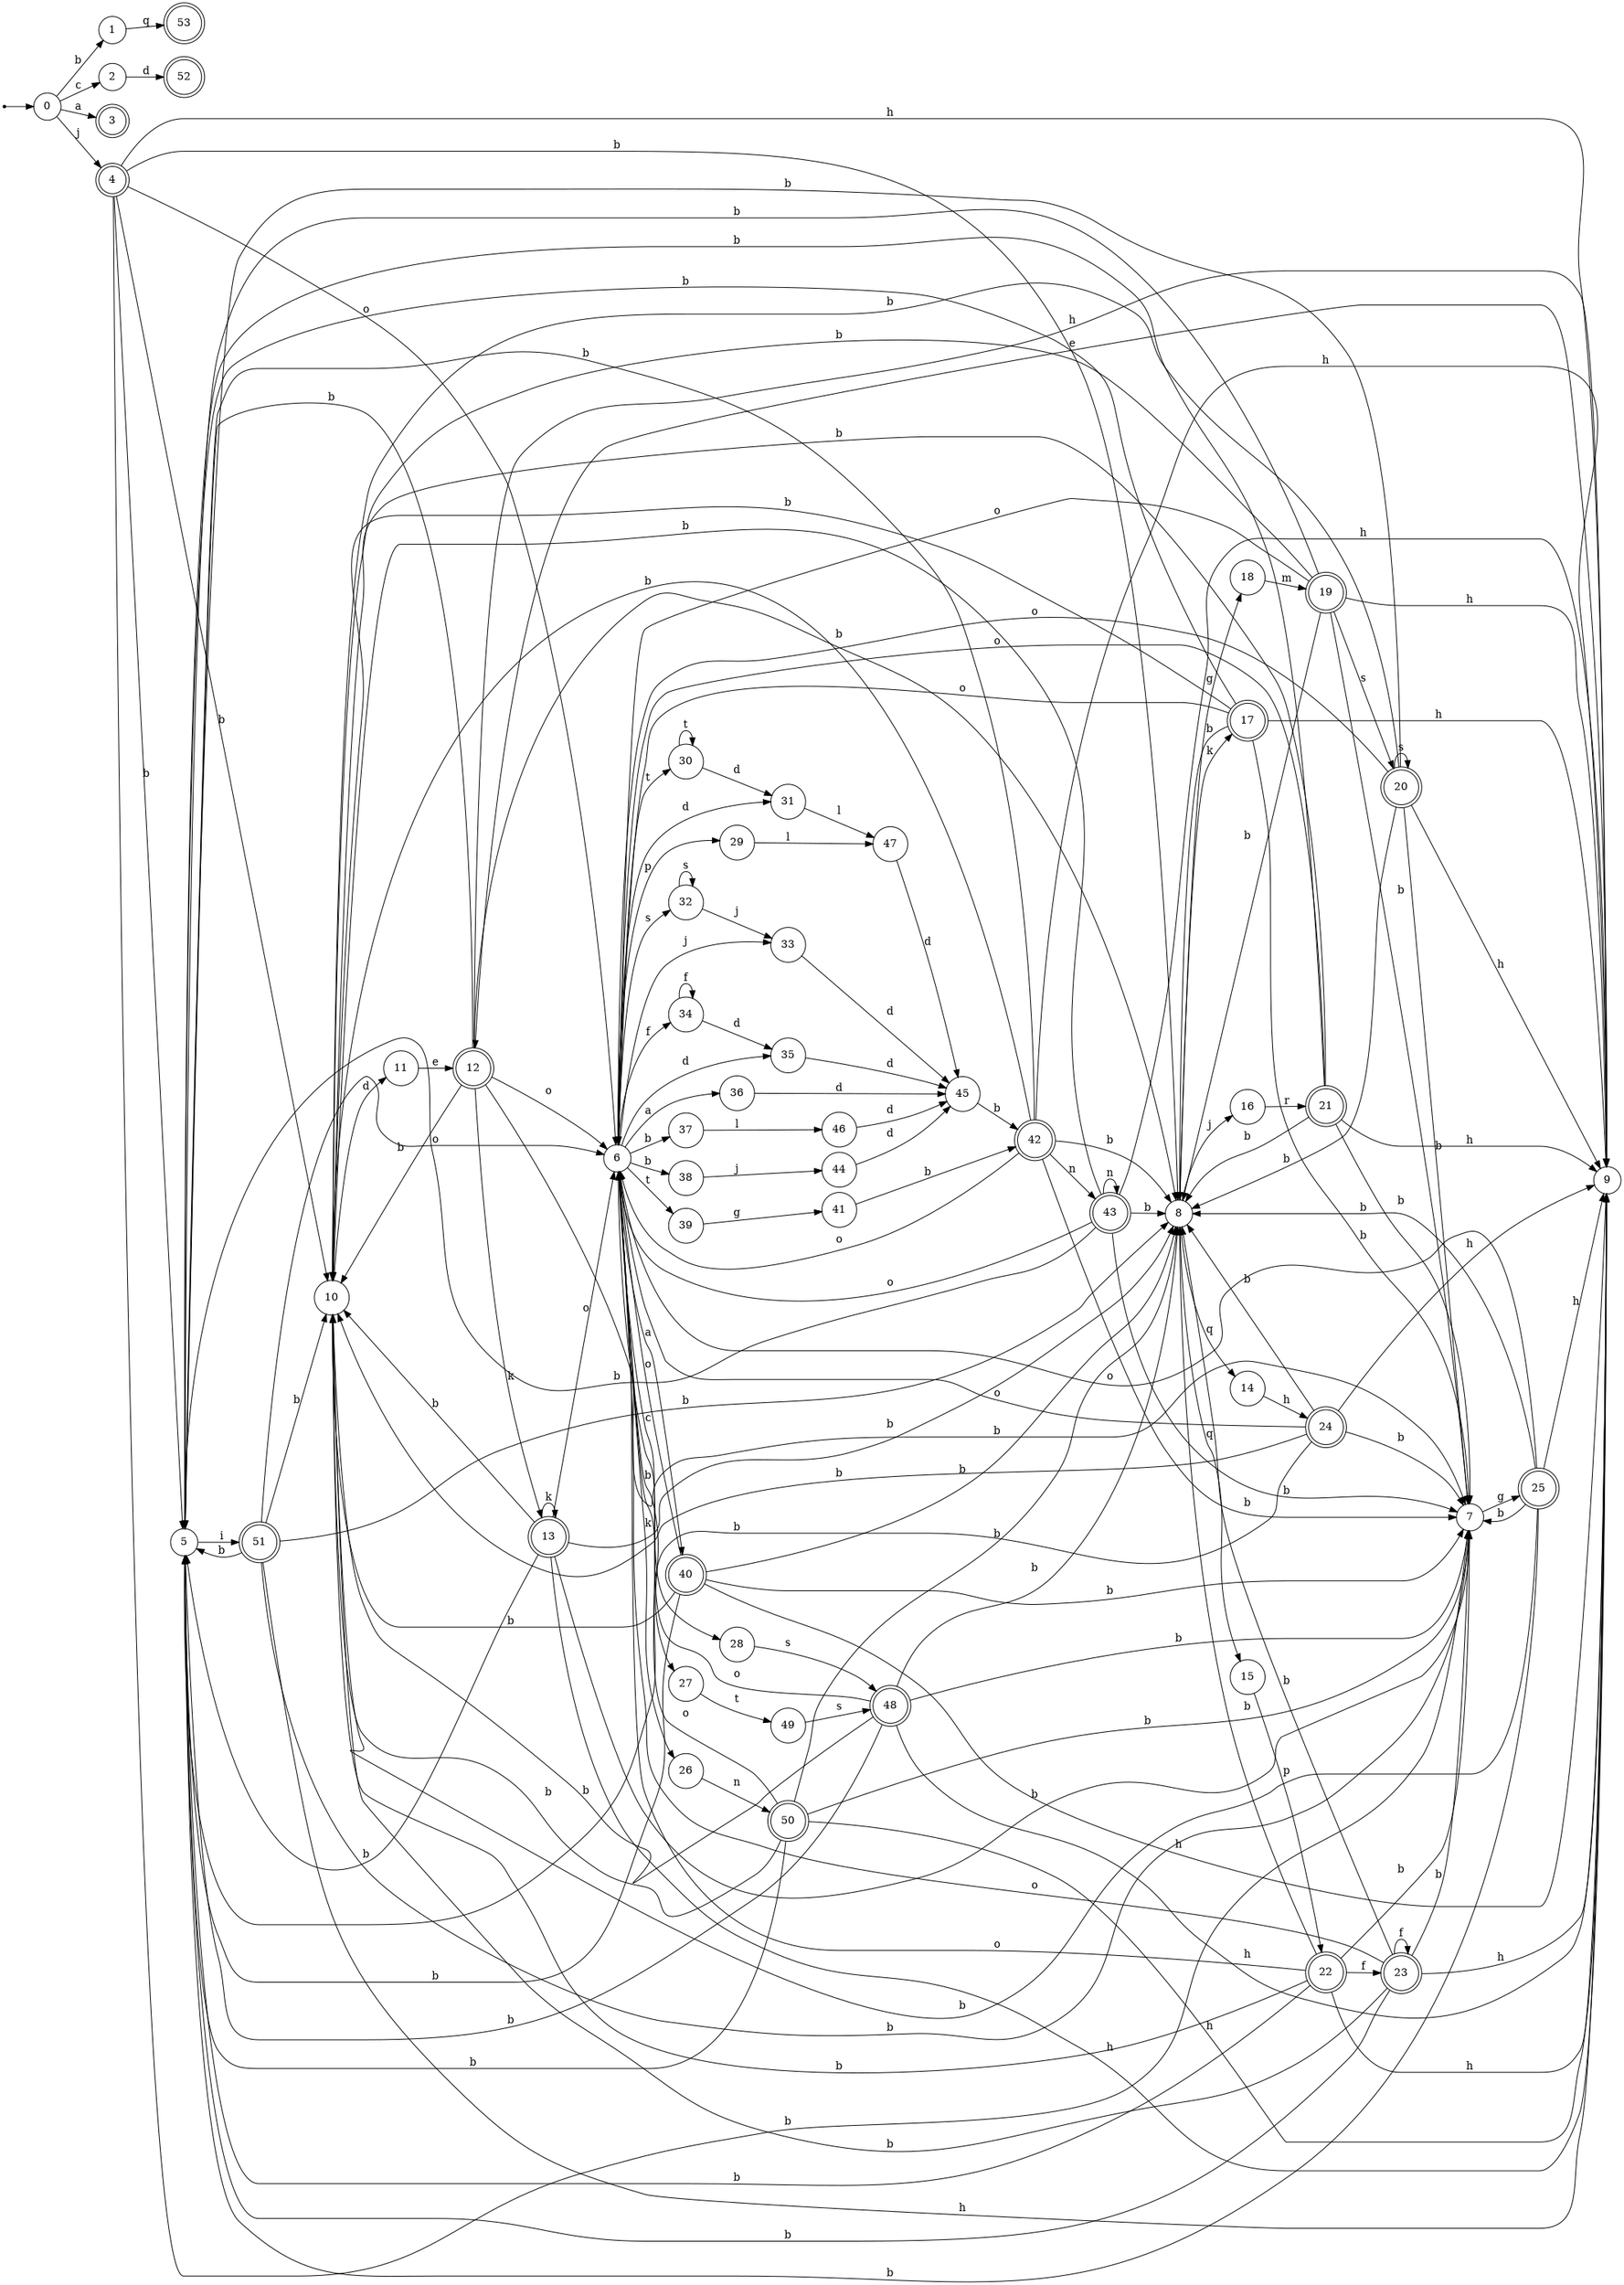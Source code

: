 digraph finite_state_machine {
rankdir=LR;
size="20,20";
node [shape = point]; "dummy0"
node [shape = circle]; "0";
"dummy0" -> "0";
node [shape = circle]; "1";
node [shape = circle]; "2";
node [shape = doublecircle]; "3";node [shape = doublecircle]; "4";node [shape = circle]; "5";
node [shape = circle]; "6";
node [shape = circle]; "7";
node [shape = circle]; "8";
node [shape = circle]; "9";
node [shape = circle]; "10";
node [shape = circle]; "11";
node [shape = doublecircle]; "12";node [shape = doublecircle]; "13";node [shape = circle]; "14";
node [shape = circle]; "15";
node [shape = circle]; "16";
node [shape = doublecircle]; "17";node [shape = circle]; "18";
node [shape = doublecircle]; "19";node [shape = doublecircle]; "20";node [shape = doublecircle]; "21";node [shape = doublecircle]; "22";node [shape = doublecircle]; "23";node [shape = doublecircle]; "24";node [shape = doublecircle]; "25";node [shape = circle]; "26";
node [shape = circle]; "27";
node [shape = circle]; "28";
node [shape = circle]; "29";
node [shape = circle]; "30";
node [shape = circle]; "31";
node [shape = circle]; "32";
node [shape = circle]; "33";
node [shape = circle]; "34";
node [shape = circle]; "35";
node [shape = circle]; "36";
node [shape = circle]; "37";
node [shape = circle]; "38";
node [shape = circle]; "39";
node [shape = doublecircle]; "40";node [shape = circle]; "41";
node [shape = doublecircle]; "42";node [shape = doublecircle]; "43";node [shape = circle]; "44";
node [shape = circle]; "45";
node [shape = circle]; "46";
node [shape = circle]; "47";
node [shape = doublecircle]; "48";node [shape = circle]; "49";
node [shape = doublecircle]; "50";node [shape = doublecircle]; "51";node [shape = doublecircle]; "52";node [shape = doublecircle]; "53";"0" -> "1" [label = "b"];
 "0" -> "2" [label = "c"];
 "0" -> "3" [label = "a"];
 "0" -> "4" [label = "j"];
 "4" -> "8" [label = "b"];
 "4" -> "10" [label = "b"];
 "4" -> "5" [label = "b"];
 "4" -> "7" [label = "b"];
 "4" -> "6" [label = "o"];
 "4" -> "9" [label = "h"];
 "10" -> "11" [label = "d"];
 "11" -> "12" [label = "e"];
 "12" -> "9" [label = "h"];
 "12" -> "8" [label = "b"];
 "12" -> "10" [label = "b"];
 "12" -> "5" [label = "b"];
 "12" -> "7" [label = "b"];
 "12" -> "13" [label = "k"];
 "12" -> "6" [label = "o"];
 "13" -> "13" [label = "k"];
 "13" -> "9" [label = "h"];
 "13" -> "8" [label = "b"];
 "13" -> "10" [label = "b"];
 "13" -> "5" [label = "b"];
 "13" -> "7" [label = "b"];
 "13" -> "6" [label = "o"];
 "9" -> "12" [label = "e"];
 "8" -> "14" [label = "q"];
 "8" -> "15" [label = "q"];
 "8" -> "16" [label = "j"];
 "8" -> "17" [label = "k"];
 "8" -> "18" [label = "g"];
 "18" -> "19" [label = "m"];
 "19" -> "20" [label = "s"];
 "19" -> "8" [label = "b"];
 "19" -> "10" [label = "b"];
 "19" -> "5" [label = "b"];
 "19" -> "7" [label = "b"];
 "19" -> "6" [label = "o"];
 "19" -> "9" [label = "h"];
 "20" -> "20" [label = "s"];
 "20" -> "8" [label = "b"];
 "20" -> "10" [label = "b"];
 "20" -> "5" [label = "b"];
 "20" -> "7" [label = "b"];
 "20" -> "6" [label = "o"];
 "20" -> "9" [label = "h"];
 "17" -> "8" [label = "b"];
 "17" -> "10" [label = "b"];
 "17" -> "5" [label = "b"];
 "17" -> "7" [label = "b"];
 "17" -> "6" [label = "o"];
 "17" -> "9" [label = "h"];
 "16" -> "21" [label = "r"];
 "21" -> "8" [label = "b"];
 "21" -> "10" [label = "b"];
 "21" -> "5" [label = "b"];
 "21" -> "7" [label = "b"];
 "21" -> "6" [label = "o"];
 "21" -> "9" [label = "h"];
 "15" -> "22" [label = "p"];
 "22" -> "23" [label = "f"];
 "22" -> "8" [label = "b"];
 "22" -> "10" [label = "b"];
 "22" -> "5" [label = "b"];
 "22" -> "7" [label = "b"];
 "22" -> "6" [label = "o"];
 "22" -> "9" [label = "h"];
 "23" -> "23" [label = "f"];
 "23" -> "8" [label = "b"];
 "23" -> "10" [label = "b"];
 "23" -> "5" [label = "b"];
 "23" -> "7" [label = "b"];
 "23" -> "6" [label = "o"];
 "23" -> "9" [label = "h"];
 "14" -> "24" [label = "h"];
 "24" -> "8" [label = "b"];
 "24" -> "10" [label = "b"];
 "24" -> "5" [label = "b"];
 "24" -> "7" [label = "b"];
 "24" -> "6" [label = "o"];
 "24" -> "9" [label = "h"];
 "7" -> "25" [label = "g"];
 "25" -> "8" [label = "b"];
 "25" -> "10" [label = "b"];
 "25" -> "5" [label = "b"];
 "25" -> "7" [label = "b"];
 "25" -> "6" [label = "o"];
 "25" -> "9" [label = "h"];
 "6" -> "26" [label = "k"];
 "6" -> "27" [label = "b"];
 "6" -> "37" [label = "b"];
 "6" -> "38" [label = "b"];
 "6" -> "28" [label = "c"];
 "6" -> "29" [label = "p"];
 "6" -> "30" [label = "t"];
 "6" -> "39" [label = "t"];
 "6" -> "35" [label = "d"];
 "6" -> "31" [label = "d"];
 "6" -> "32" [label = "s"];
 "6" -> "33" [label = "j"];
 "6" -> "34" [label = "f"];
 "6" -> "40" [label = "a"];
 "6" -> "36" [label = "a"];
 "40" -> "6" [label = "o"];
 "40" -> "8" [label = "b"];
 "40" -> "10" [label = "b"];
 "40" -> "5" [label = "b"];
 "40" -> "7" [label = "b"];
 "40" -> "9" [label = "h"];
 "39" -> "41" [label = "g"];
 "41" -> "42" [label = "b"];
 "42" -> "43" [label = "n"];
 "42" -> "6" [label = "o"];
 "42" -> "8" [label = "b"];
 "42" -> "10" [label = "b"];
 "42" -> "5" [label = "b"];
 "42" -> "7" [label = "b"];
 "42" -> "9" [label = "h"];
 "43" -> "43" [label = "n"];
 "43" -> "6" [label = "o"];
 "43" -> "8" [label = "b"];
 "43" -> "10" [label = "b"];
 "43" -> "5" [label = "b"];
 "43" -> "7" [label = "b"];
 "43" -> "9" [label = "h"];
 "38" -> "44" [label = "j"];
 "44" -> "45" [label = "d"];
 "45" -> "42" [label = "b"];
 "37" -> "46" [label = "l"];
 "46" -> "45" [label = "d"];
 "36" -> "45" [label = "d"];
 "35" -> "45" [label = "d"];
 "34" -> "34" [label = "f"];
 "34" -> "35" [label = "d"];
 "33" -> "45" [label = "d"];
 "32" -> "32" [label = "s"];
 "32" -> "33" [label = "j"];
 "31" -> "47" [label = "l"];
 "47" -> "45" [label = "d"];
 "30" -> "30" [label = "t"];
 "30" -> "31" [label = "d"];
 "29" -> "47" [label = "l"];
 "28" -> "48" [label = "s"];
 "48" -> "6" [label = "o"];
 "48" -> "8" [label = "b"];
 "48" -> "10" [label = "b"];
 "48" -> "5" [label = "b"];
 "48" -> "7" [label = "b"];
 "48" -> "9" [label = "h"];
 "27" -> "49" [label = "t"];
 "49" -> "48" [label = "s"];
 "26" -> "50" [label = "n"];
 "50" -> "6" [label = "o"];
 "50" -> "8" [label = "b"];
 "50" -> "10" [label = "b"];
 "50" -> "5" [label = "b"];
 "50" -> "7" [label = "b"];
 "50" -> "9" [label = "h"];
 "5" -> "51" [label = "i"];
 "51" -> "8" [label = "b"];
 "51" -> "10" [label = "b"];
 "51" -> "5" [label = "b"];
 "51" -> "7" [label = "b"];
 "51" -> "6" [label = "o"];
 "51" -> "9" [label = "h"];
 "2" -> "52" [label = "d"];
 "1" -> "53" [label = "q"];
 }
